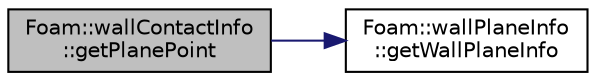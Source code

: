 digraph "Foam::wallContactInfo::getPlanePoint"
{
 // LATEX_PDF_SIZE
  edge [fontname="Helvetica",fontsize="10",labelfontname="Helvetica",labelfontsize="10"];
  node [fontname="Helvetica",fontsize="10",shape=record];
  rankdir="LR";
  Node1 [label="Foam::wallContactInfo\l::getPlanePoint",height=0.2,width=0.4,color="black", fillcolor="grey75", style="filled", fontcolor="black",tooltip=" "];
  Node1 -> Node2 [color="midnightblue",fontsize="10",style="solid",fontname="Helvetica"];
  Node2 [label="Foam::wallPlaneInfo\l::getWallPlaneInfo",height=0.2,width=0.4,color="black", fillcolor="white", style="filled",URL="$classFoam_1_1wallPlaneInfo.html#a79ee79cd0b68dc6afe60152453f29fa7",tooltip=" "];
}
